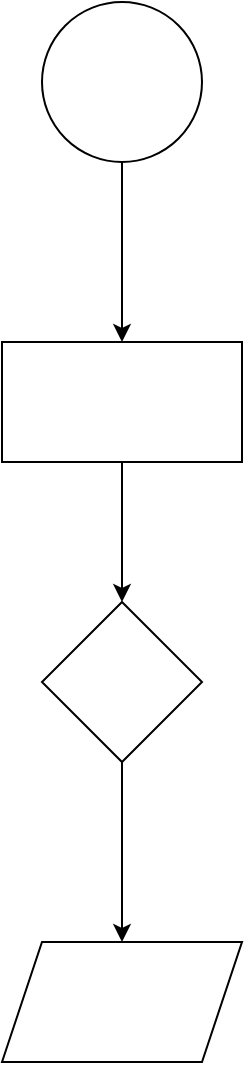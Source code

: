 <mxfile version="13.7.3" type="github">
  <diagram id="C5RBs43oDa-KdzZeNtuy" name="Page-1">
    <mxGraphModel dx="1422" dy="804" grid="1" gridSize="10" guides="1" tooltips="1" connect="1" arrows="1" fold="1" page="1" pageScale="1" pageWidth="827" pageHeight="1169" math="0" shadow="0">
      <root>
        <mxCell id="WIyWlLk6GJQsqaUBKTNV-0" />
        <mxCell id="WIyWlLk6GJQsqaUBKTNV-1" parent="WIyWlLk6GJQsqaUBKTNV-0" />
        <mxCell id="MolUDyZSMc_n6LDVdUnB-2" value="" style="edgeStyle=orthogonalEdgeStyle;rounded=0;orthogonalLoop=1;jettySize=auto;html=1;" edge="1" parent="WIyWlLk6GJQsqaUBKTNV-1" source="MolUDyZSMc_n6LDVdUnB-0" target="MolUDyZSMc_n6LDVdUnB-1">
          <mxGeometry relative="1" as="geometry" />
        </mxCell>
        <mxCell id="MolUDyZSMc_n6LDVdUnB-0" value="" style="ellipse;whiteSpace=wrap;html=1;aspect=fixed;" vertex="1" parent="WIyWlLk6GJQsqaUBKTNV-1">
          <mxGeometry x="390" y="150" width="80" height="80" as="geometry" />
        </mxCell>
        <mxCell id="MolUDyZSMc_n6LDVdUnB-4" value="" style="edgeStyle=orthogonalEdgeStyle;rounded=0;orthogonalLoop=1;jettySize=auto;html=1;" edge="1" parent="WIyWlLk6GJQsqaUBKTNV-1" source="MolUDyZSMc_n6LDVdUnB-1" target="MolUDyZSMc_n6LDVdUnB-3">
          <mxGeometry relative="1" as="geometry" />
        </mxCell>
        <mxCell id="MolUDyZSMc_n6LDVdUnB-1" value="" style="whiteSpace=wrap;html=1;" vertex="1" parent="WIyWlLk6GJQsqaUBKTNV-1">
          <mxGeometry x="370" y="320" width="120" height="60" as="geometry" />
        </mxCell>
        <mxCell id="MolUDyZSMc_n6LDVdUnB-6" value="" style="edgeStyle=orthogonalEdgeStyle;rounded=0;orthogonalLoop=1;jettySize=auto;html=1;" edge="1" parent="WIyWlLk6GJQsqaUBKTNV-1" source="MolUDyZSMc_n6LDVdUnB-3" target="MolUDyZSMc_n6LDVdUnB-5">
          <mxGeometry relative="1" as="geometry" />
        </mxCell>
        <mxCell id="MolUDyZSMc_n6LDVdUnB-3" value="" style="rhombus;whiteSpace=wrap;html=1;" vertex="1" parent="WIyWlLk6GJQsqaUBKTNV-1">
          <mxGeometry x="390" y="450" width="80" height="80" as="geometry" />
        </mxCell>
        <mxCell id="MolUDyZSMc_n6LDVdUnB-5" value="" style="shape=parallelogram;perimeter=parallelogramPerimeter;whiteSpace=wrap;html=1;fixedSize=1;" vertex="1" parent="WIyWlLk6GJQsqaUBKTNV-1">
          <mxGeometry x="370" y="620" width="120" height="60" as="geometry" />
        </mxCell>
      </root>
    </mxGraphModel>
  </diagram>
</mxfile>

